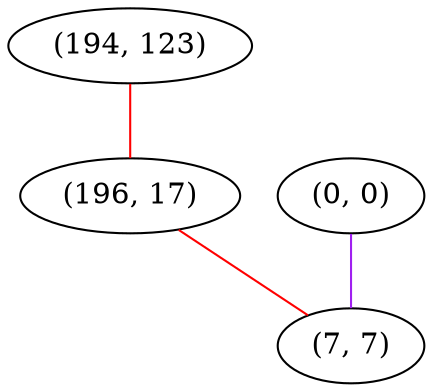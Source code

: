 graph "" {
"(194, 123)";
"(0, 0)";
"(196, 17)";
"(7, 7)";
"(194, 123)" -- "(196, 17)"  [color=red, key=0, weight=1];
"(0, 0)" -- "(7, 7)"  [color=purple, key=0, weight=4];
"(196, 17)" -- "(7, 7)"  [color=red, key=0, weight=1];
}
